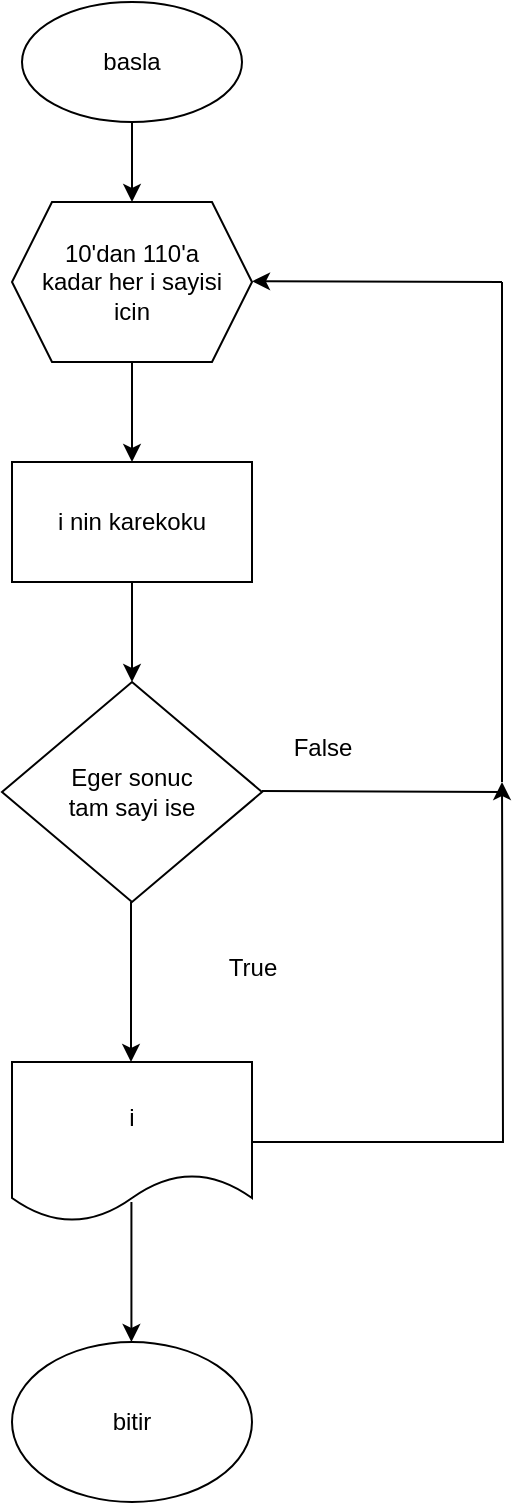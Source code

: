 <mxfile version="21.7.2" type="github">
  <diagram name="Page-1" id="_JbfzIH_LN_2cETkmu2Q">
    <mxGraphModel dx="1075" dy="472" grid="1" gridSize="10" guides="1" tooltips="1" connect="1" arrows="1" fold="1" page="1" pageScale="1" pageWidth="850" pageHeight="1100" math="0" shadow="0">
      <root>
        <mxCell id="0" />
        <mxCell id="1" parent="0" />
        <mxCell id="W6VQIt4pcHZWFb5B0Ys1-2" style="edgeStyle=orthogonalEdgeStyle;rounded=0;orthogonalLoop=1;jettySize=auto;html=1;" edge="1" parent="1" source="W6VQIt4pcHZWFb5B0Ys1-1">
          <mxGeometry relative="1" as="geometry">
            <mxPoint x="415" y="110" as="targetPoint" />
          </mxGeometry>
        </mxCell>
        <mxCell id="W6VQIt4pcHZWFb5B0Ys1-1" value="basla" style="ellipse;whiteSpace=wrap;html=1;" vertex="1" parent="1">
          <mxGeometry x="360" y="10" width="110" height="60" as="geometry" />
        </mxCell>
        <mxCell id="W6VQIt4pcHZWFb5B0Ys1-4" style="edgeStyle=orthogonalEdgeStyle;rounded=0;orthogonalLoop=1;jettySize=auto;html=1;" edge="1" parent="1" source="W6VQIt4pcHZWFb5B0Ys1-3">
          <mxGeometry relative="1" as="geometry">
            <mxPoint x="415" y="240" as="targetPoint" />
          </mxGeometry>
        </mxCell>
        <mxCell id="W6VQIt4pcHZWFb5B0Ys1-3" value="&lt;div&gt;10&#39;dan 110&#39;a&lt;/div&gt;&lt;div&gt;kadar her i sayisi&lt;/div&gt;&lt;div&gt;icin&lt;br&gt;&lt;/div&gt;" style="shape=hexagon;perimeter=hexagonPerimeter2;whiteSpace=wrap;html=1;fixedSize=1;" vertex="1" parent="1">
          <mxGeometry x="355" y="110" width="120" height="80" as="geometry" />
        </mxCell>
        <mxCell id="W6VQIt4pcHZWFb5B0Ys1-6" style="edgeStyle=orthogonalEdgeStyle;rounded=0;orthogonalLoop=1;jettySize=auto;html=1;" edge="1" parent="1" source="W6VQIt4pcHZWFb5B0Ys1-5">
          <mxGeometry relative="1" as="geometry">
            <mxPoint x="415" y="350" as="targetPoint" />
          </mxGeometry>
        </mxCell>
        <mxCell id="W6VQIt4pcHZWFb5B0Ys1-5" value="i nin karekoku" style="rounded=0;whiteSpace=wrap;html=1;" vertex="1" parent="1">
          <mxGeometry x="355" y="240" width="120" height="60" as="geometry" />
        </mxCell>
        <mxCell id="W6VQIt4pcHZWFb5B0Ys1-7" value="&lt;div&gt;Eger sonuc&lt;/div&gt;&lt;div&gt;tam sayi ise&lt;br&gt;&lt;/div&gt;" style="rhombus;whiteSpace=wrap;html=1;" vertex="1" parent="1">
          <mxGeometry x="350" y="350" width="130" height="110" as="geometry" />
        </mxCell>
        <mxCell id="W6VQIt4pcHZWFb5B0Ys1-9" value="" style="endArrow=classic;html=1;rounded=0;" edge="1" parent="1">
          <mxGeometry width="50" height="50" relative="1" as="geometry">
            <mxPoint x="600" y="150" as="sourcePoint" />
            <mxPoint x="475" y="149.66" as="targetPoint" />
          </mxGeometry>
        </mxCell>
        <mxCell id="W6VQIt4pcHZWFb5B0Ys1-10" value="" style="endArrow=none;html=1;rounded=0;" edge="1" parent="1">
          <mxGeometry width="50" height="50" relative="1" as="geometry">
            <mxPoint x="480" y="404.5" as="sourcePoint" />
            <mxPoint x="600" y="405" as="targetPoint" />
          </mxGeometry>
        </mxCell>
        <mxCell id="W6VQIt4pcHZWFb5B0Ys1-11" value="" style="endArrow=none;html=1;rounded=0;" edge="1" parent="1">
          <mxGeometry width="50" height="50" relative="1" as="geometry">
            <mxPoint x="600" y="150" as="sourcePoint" />
            <mxPoint x="600" y="270" as="targetPoint" />
          </mxGeometry>
        </mxCell>
        <mxCell id="W6VQIt4pcHZWFb5B0Ys1-12" value="" style="endArrow=none;html=1;rounded=0;" edge="1" parent="1">
          <mxGeometry width="50" height="50" relative="1" as="geometry">
            <mxPoint x="600" y="270" as="sourcePoint" />
            <mxPoint x="600" y="400" as="targetPoint" />
          </mxGeometry>
        </mxCell>
        <mxCell id="W6VQIt4pcHZWFb5B0Ys1-13" value="False" style="text;html=1;align=center;verticalAlign=middle;resizable=0;points=[];autosize=1;strokeColor=none;fillColor=none;" vertex="1" parent="1">
          <mxGeometry x="485" y="368" width="50" height="30" as="geometry" />
        </mxCell>
        <mxCell id="W6VQIt4pcHZWFb5B0Ys1-14" value="True" style="text;html=1;align=center;verticalAlign=middle;resizable=0;points=[];autosize=1;strokeColor=none;fillColor=none;" vertex="1" parent="1">
          <mxGeometry x="450" y="478" width="50" height="30" as="geometry" />
        </mxCell>
        <mxCell id="W6VQIt4pcHZWFb5B0Ys1-15" value="" style="edgeStyle=none;orthogonalLoop=1;jettySize=auto;html=1;rounded=0;" edge="1" parent="1">
          <mxGeometry width="100" relative="1" as="geometry">
            <mxPoint x="414.5" y="460" as="sourcePoint" />
            <mxPoint x="414.5" y="540" as="targetPoint" />
            <Array as="points" />
          </mxGeometry>
        </mxCell>
        <mxCell id="W6VQIt4pcHZWFb5B0Ys1-17" style="edgeStyle=orthogonalEdgeStyle;rounded=0;orthogonalLoop=1;jettySize=auto;html=1;" edge="1" parent="1" source="W6VQIt4pcHZWFb5B0Ys1-16">
          <mxGeometry relative="1" as="geometry">
            <mxPoint x="600" y="400" as="targetPoint" />
          </mxGeometry>
        </mxCell>
        <mxCell id="W6VQIt4pcHZWFb5B0Ys1-18" style="edgeStyle=orthogonalEdgeStyle;rounded=0;orthogonalLoop=1;jettySize=auto;html=1;" edge="1" parent="1">
          <mxGeometry relative="1" as="geometry">
            <mxPoint x="414.71" y="680" as="targetPoint" />
            <mxPoint x="414.71" y="610" as="sourcePoint" />
          </mxGeometry>
        </mxCell>
        <mxCell id="W6VQIt4pcHZWFb5B0Ys1-16" value="i" style="shape=document;whiteSpace=wrap;html=1;boundedLbl=1;" vertex="1" parent="1">
          <mxGeometry x="355" y="540" width="120" height="80" as="geometry" />
        </mxCell>
        <mxCell id="W6VQIt4pcHZWFb5B0Ys1-19" value="bitir" style="ellipse;whiteSpace=wrap;html=1;" vertex="1" parent="1">
          <mxGeometry x="355" y="680" width="120" height="80" as="geometry" />
        </mxCell>
      </root>
    </mxGraphModel>
  </diagram>
</mxfile>
